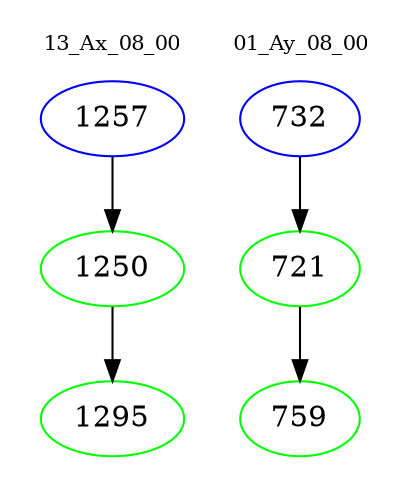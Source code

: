 digraph{
subgraph cluster_0 {
color = white
label = "13_Ax_08_00";
fontsize=10;
T0_1257 [label="1257", color="blue"]
T0_1257 -> T0_1250 [color="black"]
T0_1250 [label="1250", color="green"]
T0_1250 -> T0_1295 [color="black"]
T0_1295 [label="1295", color="green"]
}
subgraph cluster_1 {
color = white
label = "01_Ay_08_00";
fontsize=10;
T1_732 [label="732", color="blue"]
T1_732 -> T1_721 [color="black"]
T1_721 [label="721", color="green"]
T1_721 -> T1_759 [color="black"]
T1_759 [label="759", color="green"]
}
}
